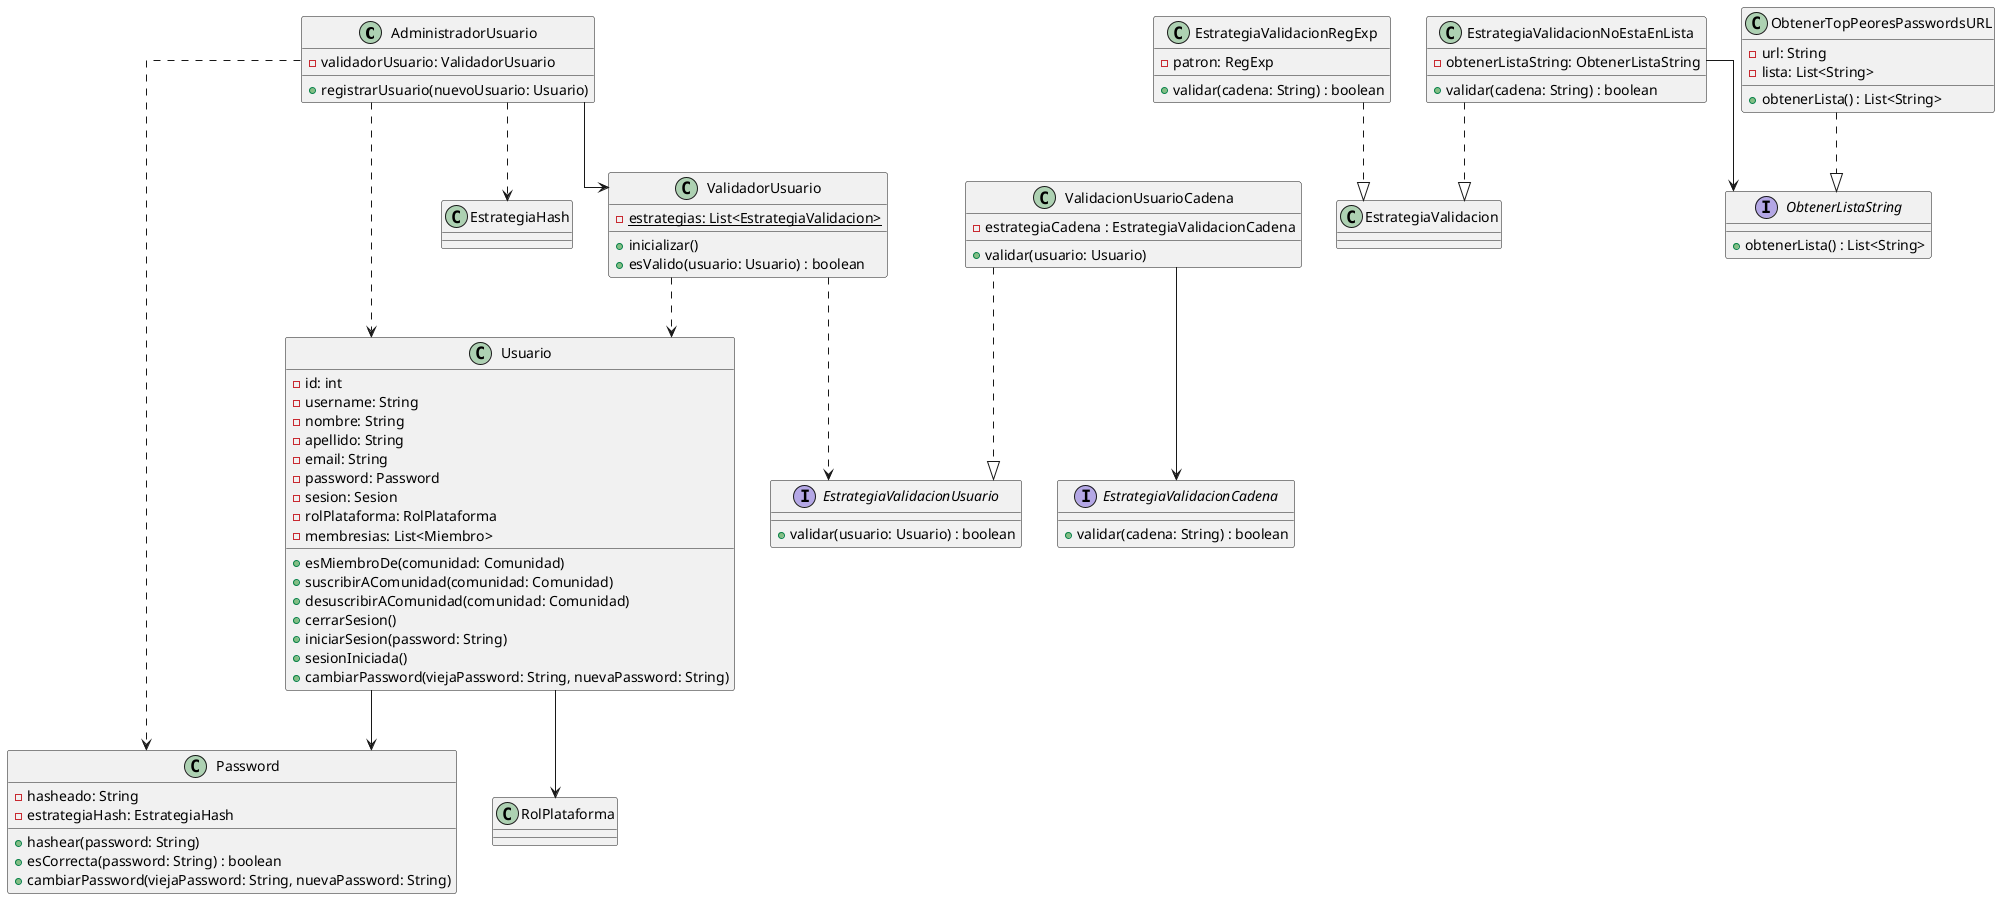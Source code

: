 @startuml Usuario y Validacion
skinparam linetype ortho

!startsub ValidadorUsuario

class AdministradorUsuario {
    - validadorUsuario: ValidadorUsuario

    + registrarUsuario(nuevoUsuario: Usuario)
}
AdministradorUsuario --> ValidadorUsuario
AdministradorUsuario ..> Usuario
AdministradorUsuario ..> Password
AdministradorUsuario ..> EstrategiaHash

class ValidadorUsuario{
    - {static} estrategias: List<EstrategiaValidacion>
    
    + inicializar()
    + esValido(usuario: Usuario) : boolean
}
ValidadorUsuario ..> Usuario
!endsub





!startsub Usuario


Usuario --> Password

class Usuario{
    -id: int
    -username: String
    -nombre: String
    -apellido: String
    -email: String
    -password: Password
    -sesion: Sesion
    -rolPlataforma: RolPlataforma
    -membresias: List<Miembro>

    + esMiembroDe(comunidad: Comunidad)
    + suscribirAComunidad(comunidad: Comunidad)
    + desuscribirAComunidad(comunidad: Comunidad)
    + cerrarSesion()
    + iniciarSesion(password: String)
    + sesionIniciada()
    + cambiarPassword(viejaPassword: String, nuevaPassword: String)
}
!endsub
Usuario --> RolPlataforma

interface EstrategiaValidacionCadena {
    + validar(cadena: String) : boolean
}

interface EstrategiaValidacionUsuario{
    + validar(usuario: Usuario) : boolean
}

class ValidacionUsuarioCadena{

    - estrategiaCadena : EstrategiaValidacionCadena
    + validar(usuario: Usuario) 

}


ValidacionUsuarioCadena ..|> EstrategiaValidacionUsuario
ValidacionUsuarioCadena --> EstrategiaValidacionCadena


ValidadorUsuario ..> EstrategiaValidacionUsuario

class EstrategiaValidacionRegExp {
    
    - patron: RegExp
    + validar(cadena: String) : boolean
}
EstrategiaValidacionRegExp ..|> EstrategiaValidacion

class EstrategiaValidacionNoEstaEnLista{
    - obtenerListaString: ObtenerListaString
    + validar(cadena: String) : boolean
}
EstrategiaValidacionNoEstaEnLista --> ObtenerListaString
EstrategiaValidacionNoEstaEnLista ..|> EstrategiaValidacion

interface ObtenerListaString {
    + obtenerLista() : List<String>
}

class ObtenerTopPeoresPasswordsURL {
    - url: String
    - lista: List<String>
    + obtenerLista() : List<String>
}
ObtenerTopPeoresPasswordsURL ..|> ObtenerListaString

class Password{
    -hasheado: String
    -estrategiaHash: EstrategiaHash

    + hashear(password: String)
    + esCorrecta(password: String) : boolean
    + cambiarPassword(viejaPassword: String, nuevaPassword: String)
}



@enduml